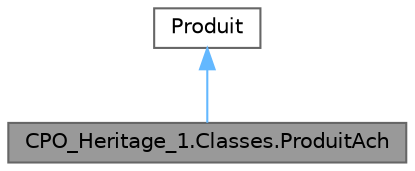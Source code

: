 digraph "CPO_Heritage_1.Classes.ProduitAch"
{
 // LATEX_PDF_SIZE
  bgcolor="transparent";
  edge [fontname=Helvetica,fontsize=10,labelfontname=Helvetica,labelfontsize=10];
  node [fontname=Helvetica,fontsize=10,shape=box,height=0.2,width=0.4];
  Node1 [id="Node000001",label="CPO_Heritage_1.Classes.ProduitAch",height=0.2,width=0.4,color="gray40", fillcolor="grey60", style="filled", fontcolor="black",tooltip=" "];
  Node2 -> Node1 [id="edge3_Node000001_Node000002",dir="back",color="steelblue1",style="solid",tooltip=" "];
  Node2 [id="Node000002",label="Produit",height=0.2,width=0.4,color="gray40", fillcolor="white", style="filled",URL="$class_c_p_o___heritage__1_1_1_classes_1_1_produit.html",tooltip="Classe mère produit."];
}
